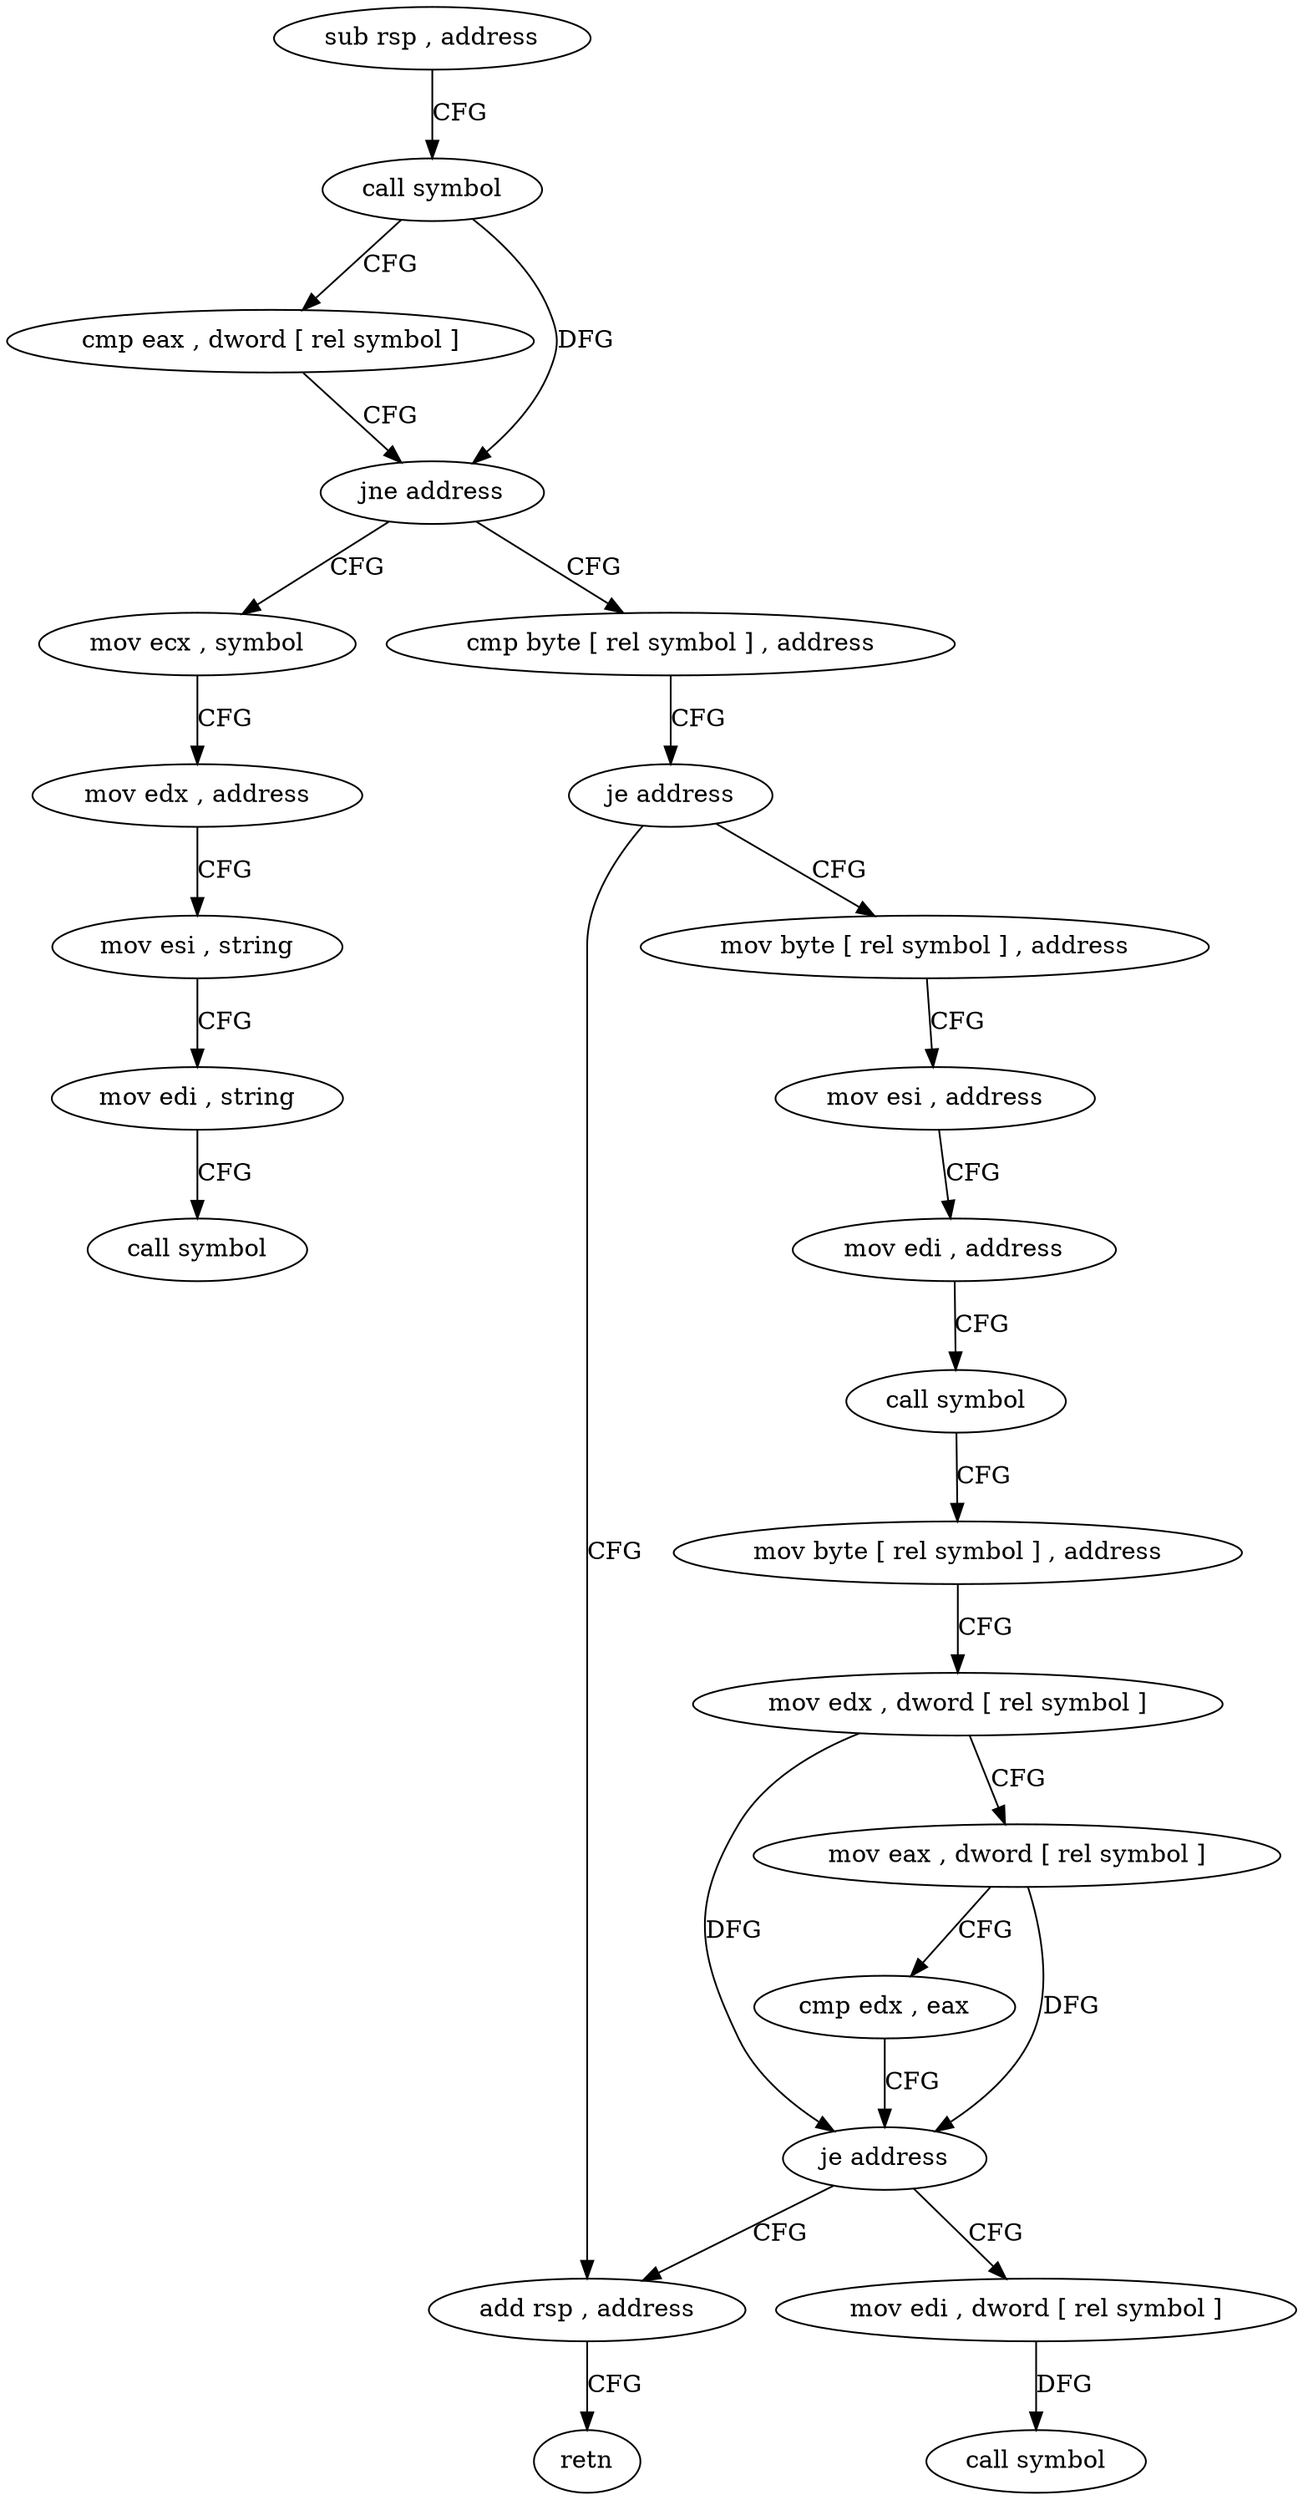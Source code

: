 digraph "func" {
"4204017" [label = "sub rsp , address" ]
"4204021" [label = "call symbol" ]
"4204026" [label = "cmp eax , dword [ rel symbol ]" ]
"4204032" [label = "jne address" ]
"4204048" [label = "mov ecx , symbol" ]
"4204034" [label = "cmp byte [ rel symbol ] , address" ]
"4204053" [label = "mov edx , address" ]
"4204058" [label = "mov esi , string" ]
"4204063" [label = "mov edi , string" ]
"4204068" [label = "call symbol" ]
"4204041" [label = "je address" ]
"4204073" [label = "mov byte [ rel symbol ] , address" ]
"4204043" [label = "add rsp , address" ]
"4204080" [label = "mov esi , address" ]
"4204085" [label = "mov edi , address" ]
"4204090" [label = "call symbol" ]
"4204095" [label = "mov byte [ rel symbol ] , address" ]
"4204102" [label = "mov edx , dword [ rel symbol ]" ]
"4204108" [label = "mov eax , dword [ rel symbol ]" ]
"4204114" [label = "cmp edx , eax" ]
"4204116" [label = "je address" ]
"4204118" [label = "mov edi , dword [ rel symbol ]" ]
"4204047" [label = "retn" ]
"4204124" [label = "call symbol" ]
"4204017" -> "4204021" [ label = "CFG" ]
"4204021" -> "4204026" [ label = "CFG" ]
"4204021" -> "4204032" [ label = "DFG" ]
"4204026" -> "4204032" [ label = "CFG" ]
"4204032" -> "4204048" [ label = "CFG" ]
"4204032" -> "4204034" [ label = "CFG" ]
"4204048" -> "4204053" [ label = "CFG" ]
"4204034" -> "4204041" [ label = "CFG" ]
"4204053" -> "4204058" [ label = "CFG" ]
"4204058" -> "4204063" [ label = "CFG" ]
"4204063" -> "4204068" [ label = "CFG" ]
"4204041" -> "4204073" [ label = "CFG" ]
"4204041" -> "4204043" [ label = "CFG" ]
"4204073" -> "4204080" [ label = "CFG" ]
"4204043" -> "4204047" [ label = "CFG" ]
"4204080" -> "4204085" [ label = "CFG" ]
"4204085" -> "4204090" [ label = "CFG" ]
"4204090" -> "4204095" [ label = "CFG" ]
"4204095" -> "4204102" [ label = "CFG" ]
"4204102" -> "4204108" [ label = "CFG" ]
"4204102" -> "4204116" [ label = "DFG" ]
"4204108" -> "4204114" [ label = "CFG" ]
"4204108" -> "4204116" [ label = "DFG" ]
"4204114" -> "4204116" [ label = "CFG" ]
"4204116" -> "4204043" [ label = "CFG" ]
"4204116" -> "4204118" [ label = "CFG" ]
"4204118" -> "4204124" [ label = "DFG" ]
}
